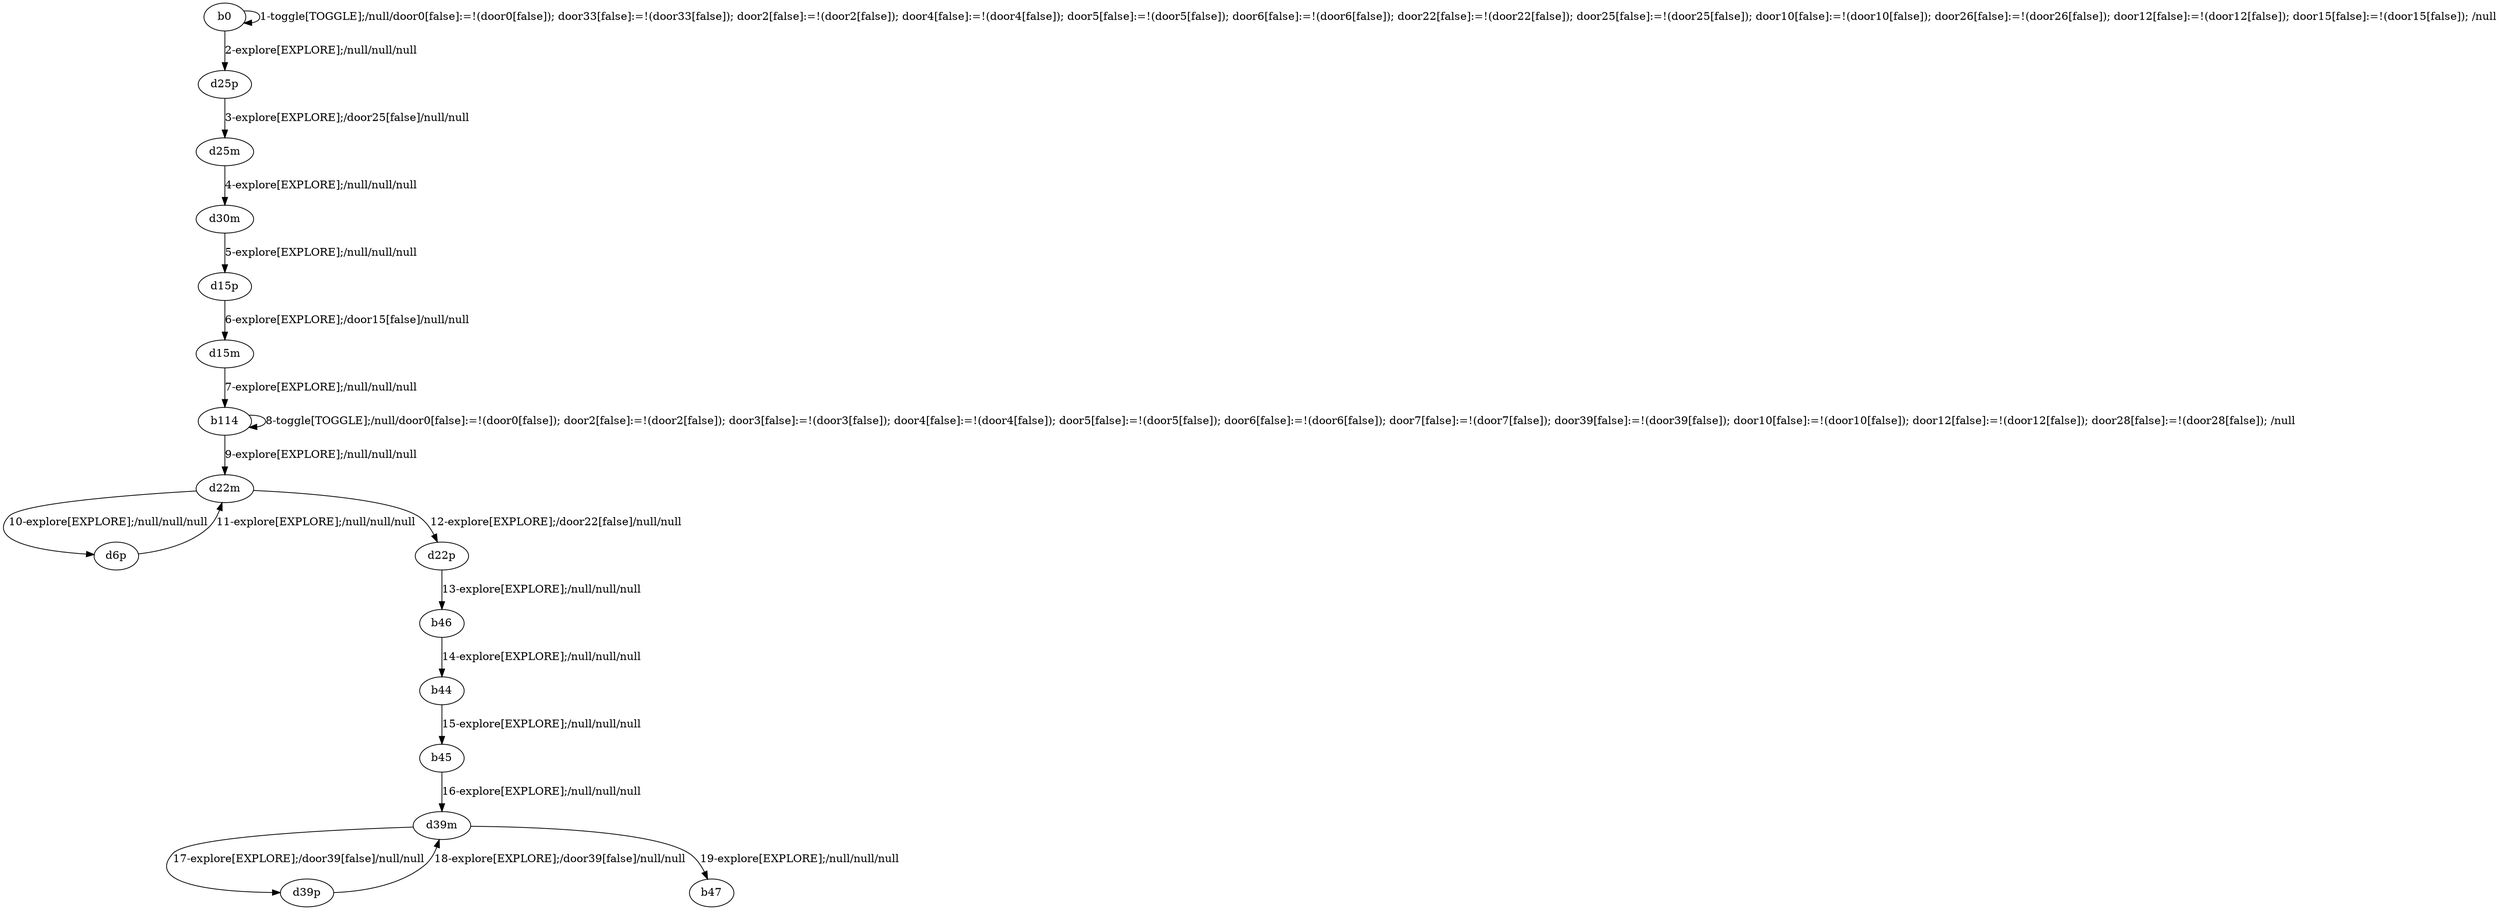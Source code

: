 # Total number of goals covered by this test: 1
# d39p --> d39m

digraph g {
"b0" -> "b0" [label = "1-toggle[TOGGLE];/null/door0[false]:=!(door0[false]); door33[false]:=!(door33[false]); door2[false]:=!(door2[false]); door4[false]:=!(door4[false]); door5[false]:=!(door5[false]); door6[false]:=!(door6[false]); door22[false]:=!(door22[false]); door25[false]:=!(door25[false]); door10[false]:=!(door10[false]); door26[false]:=!(door26[false]); door12[false]:=!(door12[false]); door15[false]:=!(door15[false]); /null"];
"b0" -> "d25p" [label = "2-explore[EXPLORE];/null/null/null"];
"d25p" -> "d25m" [label = "3-explore[EXPLORE];/door25[false]/null/null"];
"d25m" -> "d30m" [label = "4-explore[EXPLORE];/null/null/null"];
"d30m" -> "d15p" [label = "5-explore[EXPLORE];/null/null/null"];
"d15p" -> "d15m" [label = "6-explore[EXPLORE];/door15[false]/null/null"];
"d15m" -> "b114" [label = "7-explore[EXPLORE];/null/null/null"];
"b114" -> "b114" [label = "8-toggle[TOGGLE];/null/door0[false]:=!(door0[false]); door2[false]:=!(door2[false]); door3[false]:=!(door3[false]); door4[false]:=!(door4[false]); door5[false]:=!(door5[false]); door6[false]:=!(door6[false]); door7[false]:=!(door7[false]); door39[false]:=!(door39[false]); door10[false]:=!(door10[false]); door12[false]:=!(door12[false]); door28[false]:=!(door28[false]); /null"];
"b114" -> "d22m" [label = "9-explore[EXPLORE];/null/null/null"];
"d22m" -> "d6p" [label = "10-explore[EXPLORE];/null/null/null"];
"d6p" -> "d22m" [label = "11-explore[EXPLORE];/null/null/null"];
"d22m" -> "d22p" [label = "12-explore[EXPLORE];/door22[false]/null/null"];
"d22p" -> "b46" [label = "13-explore[EXPLORE];/null/null/null"];
"b46" -> "b44" [label = "14-explore[EXPLORE];/null/null/null"];
"b44" -> "b45" [label = "15-explore[EXPLORE];/null/null/null"];
"b45" -> "d39m" [label = "16-explore[EXPLORE];/null/null/null"];
"d39m" -> "d39p" [label = "17-explore[EXPLORE];/door39[false]/null/null"];
"d39p" -> "d39m" [label = "18-explore[EXPLORE];/door39[false]/null/null"];
"d39m" -> "b47" [label = "19-explore[EXPLORE];/null/null/null"];
}